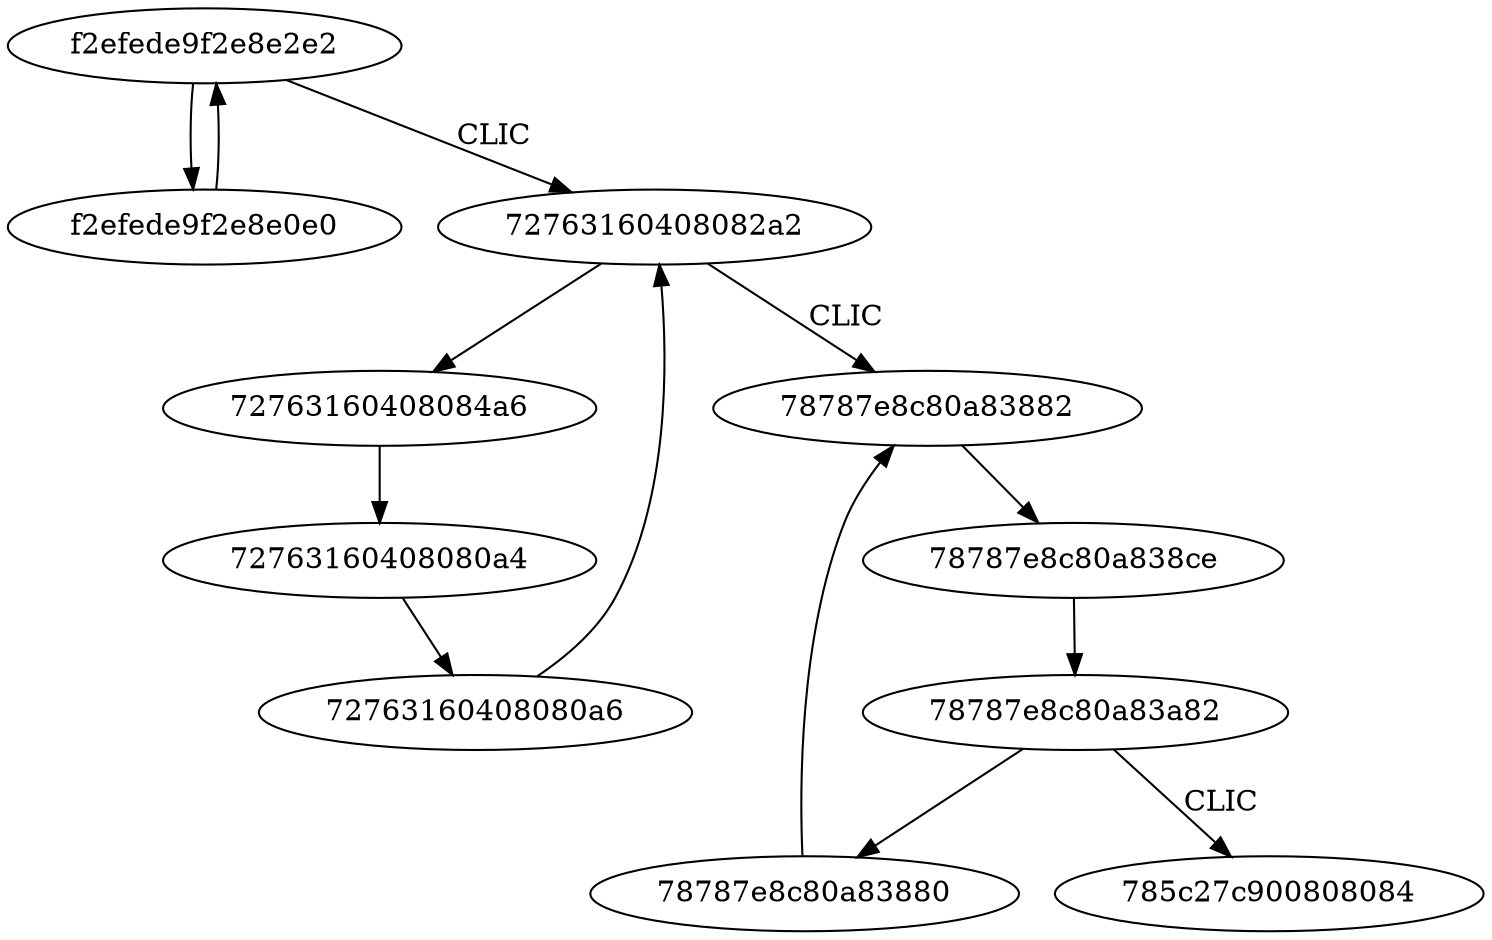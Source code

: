 digraph "graph" {
        A0 [label = "f2efede9f2e8e2e2"]
        A1 [label = "f2efede9f2e8e0e0"]
        A2 [label = "72763160408082a2"]
        A3 [label = "72763160408084a6"]
        A4 [label = "72763160408080a4"]
        A5 [label = "72763160408080a6"]
        A6 [label = "78787e8c80a83882"]
        A7 [label = "78787e8c80a838ce"]
        A8 [label = "78787e8c80a83a82"]
        A9 [label = "78787e8c80a83880"]
        A10 [label = "785c27c900808084"]
        A0 -> A1[label = ""]
        A1 -> A0[label = ""]
        A0 -> A2[label = "CLIC"]
        A2 -> A3[label = ""]
        A3 -> A4[label = ""]
        A4 -> A5[label = ""]
        A5 -> A2[label = ""]
        A2 -> A6[label = "CLIC"]
        A7 -> A8[label = ""]
        A8 -> A9[label = ""]
        A9 -> A6[label = ""]
        A6 -> A7[label = ""]
        A8 -> A10[label = "CLIC"]
}